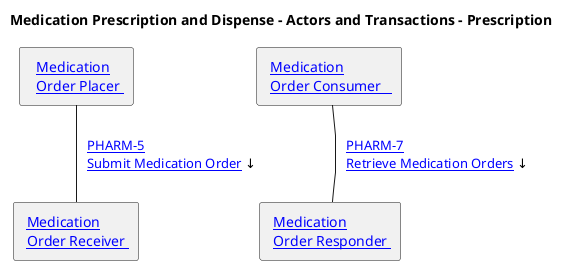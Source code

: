 @startuml
'!include ./style.iuml
skinparam linetype ortho
skinparam linetype polyline

title Medication Prescription and Dispense - Actors and Transactions - Prescription
agent "  [[actors_and_transactions.html#order-placer Medication\nOrder Placer ]]" as orderplacer 
agent " [[actors_and_transactions.html#order-receiver Medication\nOrder Receiver ]]" as orderreceiver 
agent " [[actors_and_transactions.html#order-receiver Medication\nOrder Responder ]]" as orderresponder 
agent " [[actors_and_transactions.html#OrderConsumer Medication\nOrder Consumer   ]]" as OrderConsumer 


'agent "[[actors_and_transactions.html#dipensereceiver Dispense Receiver]]" as dispensereceiver
'agent "[[actors_and_transactions.html#dipenseresponder Dispense Responder]]" as dispenseresponder 



orderplacer -d- orderreceiver : "   [[pharm-5.html PHARM-5\nSubmit Medication Order]] ↓       "
orderreceiver -[hidden]r- orderresponder : "\t\t\t "

'orderresponder -d[hidden]- dispensereceiver
'orderresponder -r[hidden]- dispensereceiver
orderresponder -[hidden]r- OrderConsumer

orderplacer -[hidden]r- OrderConsumer : "\t\t\t  "

'dispensereceiver -l[hidden]- dispenseresponder : "   "


orderresponder -u- OrderConsumer: "   [[pharm-7.html PHARM-7\nRetrieve Medication Orders]] ↓          "

' → ↑ ← ↓

' dispensereceiver -r- dispenseresponder : ""



@enduml